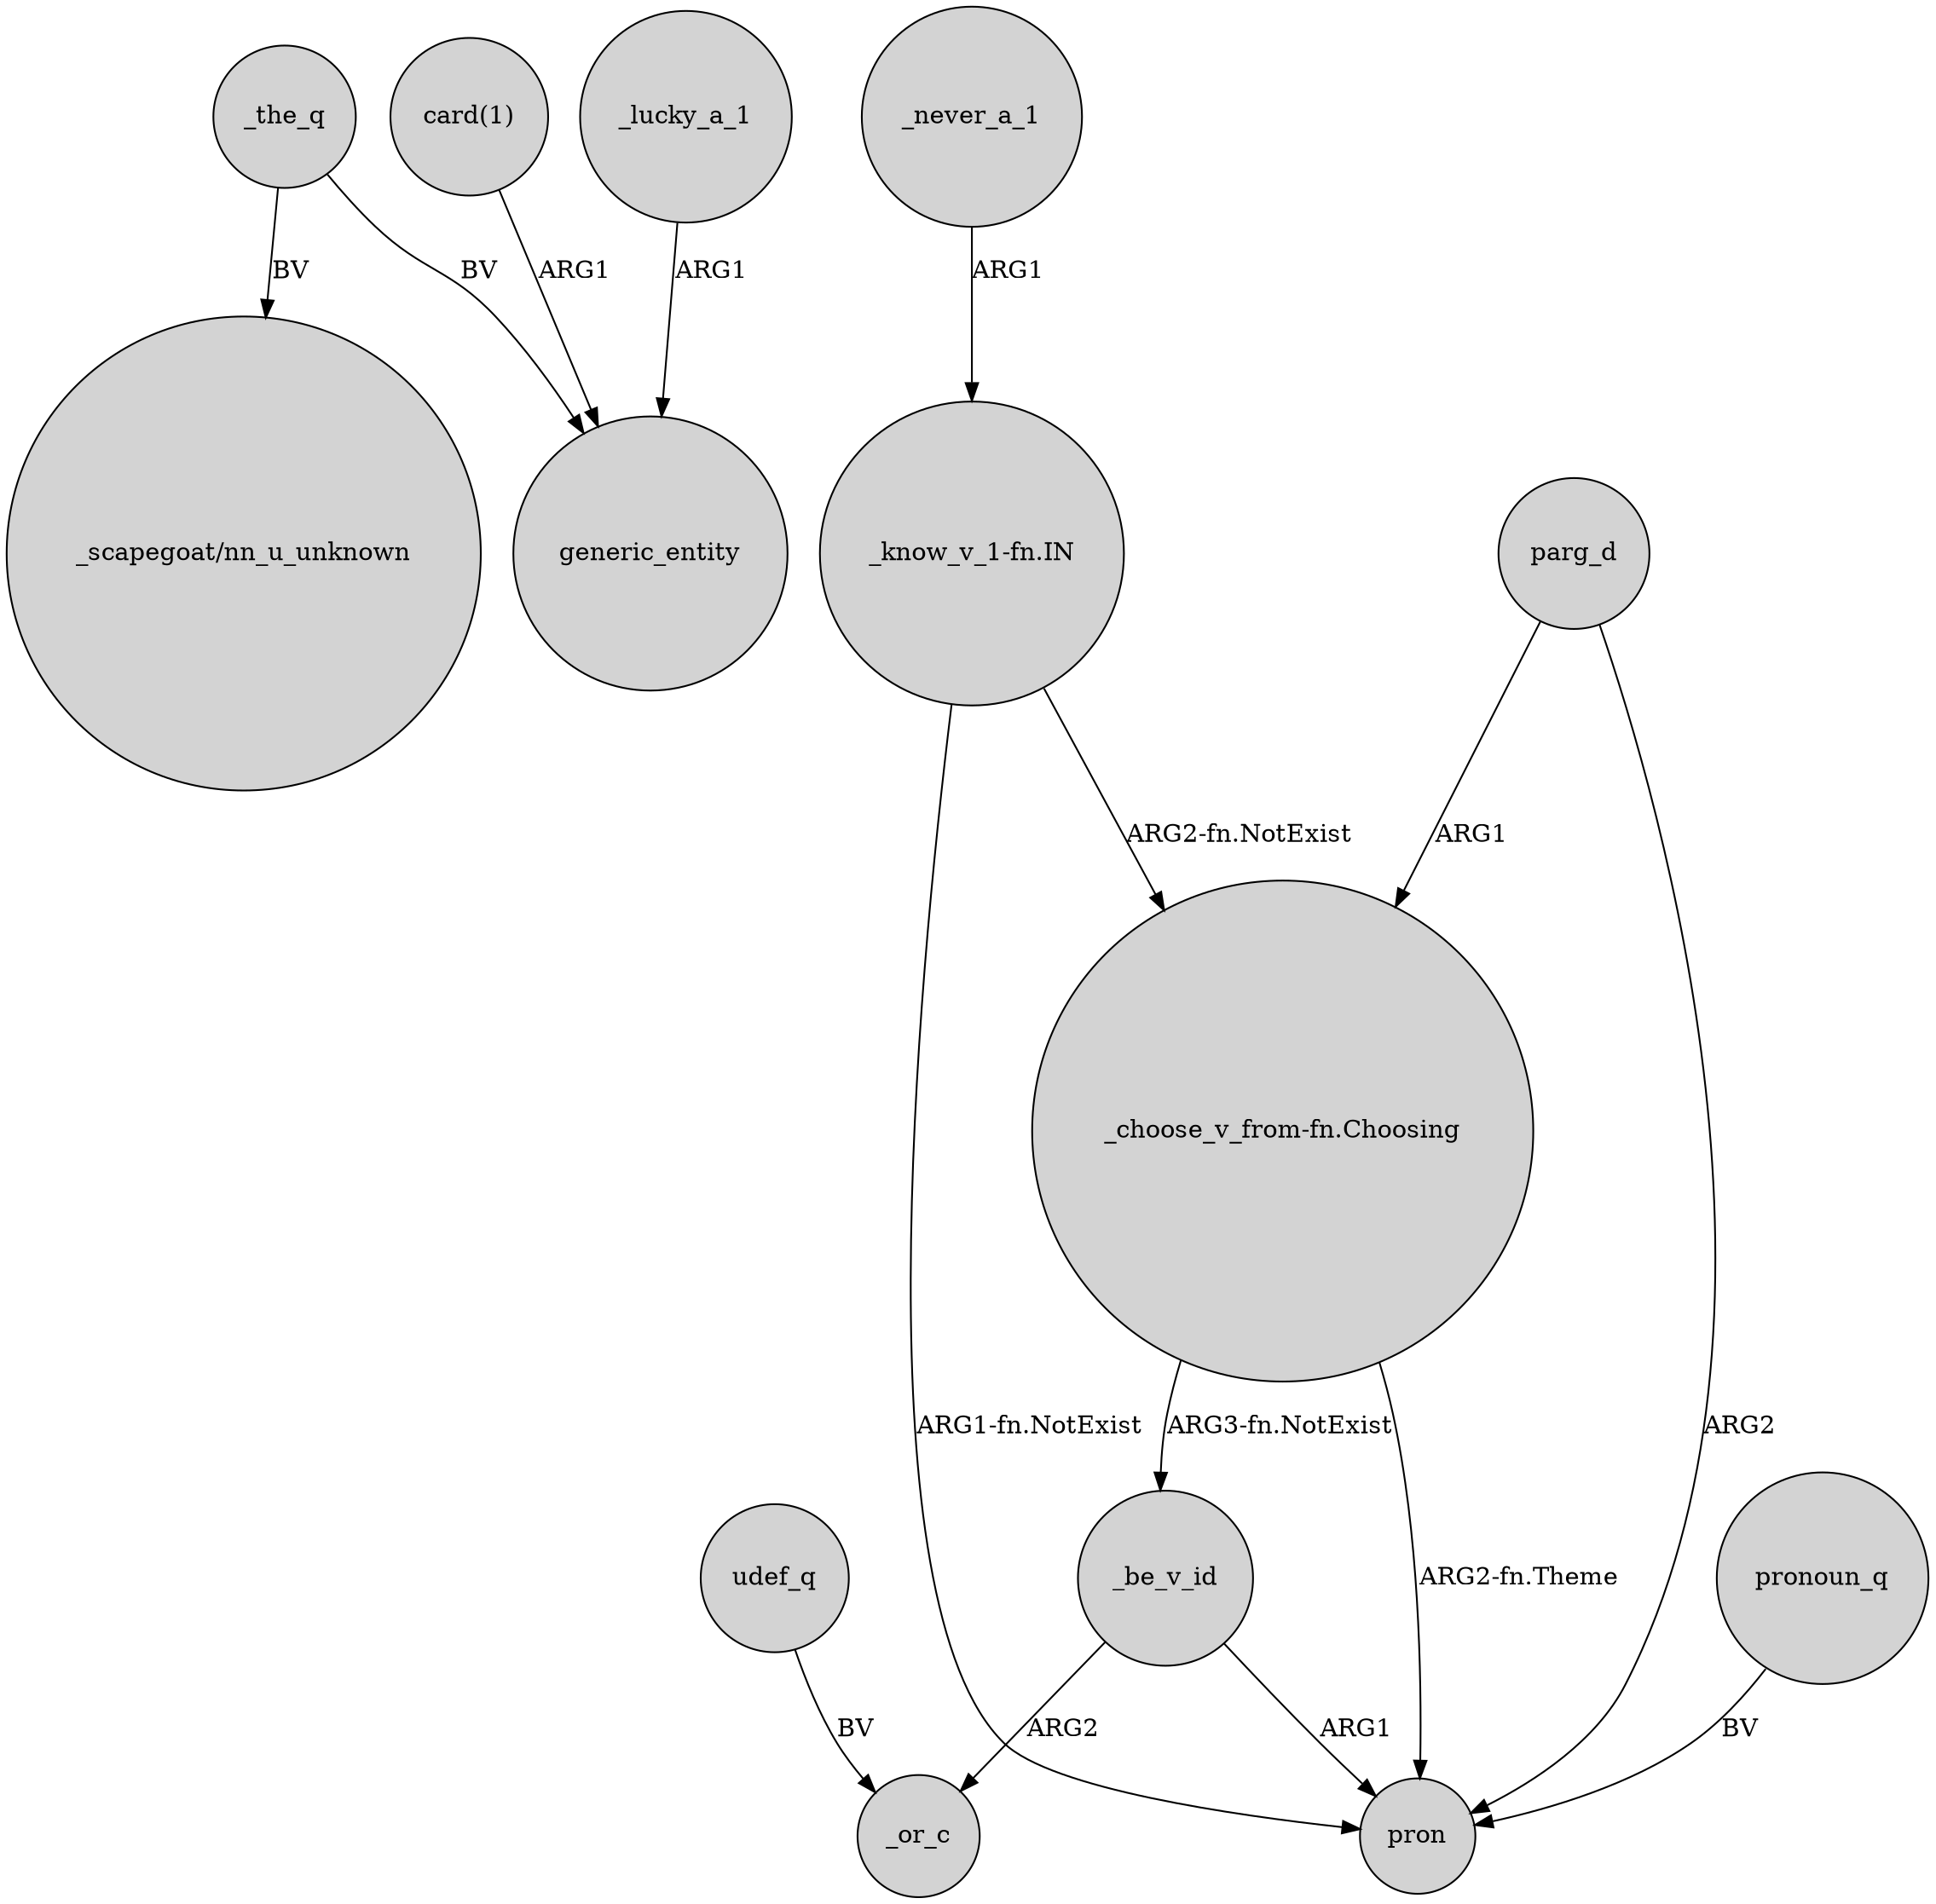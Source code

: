 digraph {
	node [shape=circle style=filled]
	_the_q -> "_scapegoat/nn_u_unknown" [label=BV]
	_the_q -> generic_entity [label=BV]
	"_know_v_1-fn.IN" -> "_choose_v_from-fn.Choosing" [label="ARG2-fn.NotExist"]
	parg_d -> "_choose_v_from-fn.Choosing" [label=ARG1]
	"card(1)" -> generic_entity [label=ARG1]
	_never_a_1 -> "_know_v_1-fn.IN" [label=ARG1]
	udef_q -> _or_c [label=BV]
	_be_v_id -> pron [label=ARG1]
	_be_v_id -> _or_c [label=ARG2]
	parg_d -> pron [label=ARG2]
	"_choose_v_from-fn.Choosing" -> pron [label="ARG2-fn.Theme"]
	"_choose_v_from-fn.Choosing" -> _be_v_id [label="ARG3-fn.NotExist"]
	"_know_v_1-fn.IN" -> pron [label="ARG1-fn.NotExist"]
	_lucky_a_1 -> generic_entity [label=ARG1]
	pronoun_q -> pron [label=BV]
}
